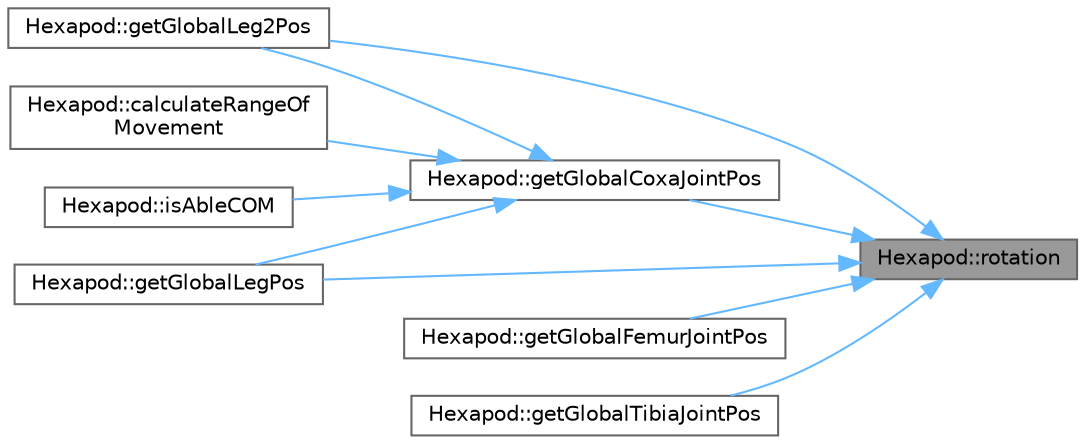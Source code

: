 digraph "Hexapod::rotation"
{
 // LATEX_PDF_SIZE
  bgcolor="transparent";
  edge [fontname=Helvetica,fontsize=10,labelfontname=Helvetica,labelfontsize=10];
  node [fontname=Helvetica,fontsize=10,shape=box,height=0.2,width=0.4];
  rankdir="RL";
  Node1 [id="Node000001",label="Hexapod::rotation",height=0.2,width=0.4,color="gray40", fillcolor="grey60", style="filled", fontcolor="black",tooltip=" "];
  Node1 -> Node2 [id="edge1_Node000001_Node000002",dir="back",color="steelblue1",style="solid",tooltip=" "];
  Node2 [id="Node000002",label="Hexapod::getGlobalCoxaJointPos",height=0.2,width=0.4,color="grey40", fillcolor="white", style="filled",URL="$class_hexapod.html#a58aa696cdc6ec754d38ce68e06ad3ae7",tooltip=" "];
  Node2 -> Node3 [id="edge2_Node000002_Node000003",dir="back",color="steelblue1",style="solid",tooltip=" "];
  Node3 [id="Node000003",label="Hexapod::calculateRangeOf\lMovement",height=0.2,width=0.4,color="grey40", fillcolor="white", style="filled",URL="$class_hexapod.html#afeed8bd3b2a0c55c4e1c3922d40990b2",tooltip=" "];
  Node2 -> Node4 [id="edge3_Node000002_Node000004",dir="back",color="steelblue1",style="solid",tooltip=" "];
  Node4 [id="Node000004",label="Hexapod::getGlobalLeg2Pos",height=0.2,width=0.4,color="grey40", fillcolor="white", style="filled",URL="$class_hexapod.html#a96e10a471cba8d0a087b7d2b7d20ee6e",tooltip=" "];
  Node2 -> Node5 [id="edge4_Node000002_Node000005",dir="back",color="steelblue1",style="solid",tooltip=" "];
  Node5 [id="Node000005",label="Hexapod::getGlobalLegPos",height=0.2,width=0.4,color="grey40", fillcolor="white", style="filled",URL="$class_hexapod.html#a9070af48883b85714430360772359bd2",tooltip=" "];
  Node2 -> Node6 [id="edge5_Node000002_Node000006",dir="back",color="steelblue1",style="solid",tooltip=" "];
  Node6 [id="Node000006",label="Hexapod::isAbleCOM",height=0.2,width=0.4,color="grey40", fillcolor="white", style="filled",URL="$class_hexapod.html#a0b271d16734bea90356a1998f348b8f6",tooltip=" "];
  Node1 -> Node7 [id="edge6_Node000001_Node000007",dir="back",color="steelblue1",style="solid",tooltip=" "];
  Node7 [id="Node000007",label="Hexapod::getGlobalFemurJointPos",height=0.2,width=0.4,color="grey40", fillcolor="white", style="filled",URL="$class_hexapod.html#ace35b1d5003be6ceffaa0a00787f6ec2",tooltip=" "];
  Node1 -> Node4 [id="edge7_Node000001_Node000004",dir="back",color="steelblue1",style="solid",tooltip=" "];
  Node1 -> Node5 [id="edge8_Node000001_Node000005",dir="back",color="steelblue1",style="solid",tooltip=" "];
  Node1 -> Node8 [id="edge9_Node000001_Node000008",dir="back",color="steelblue1",style="solid",tooltip=" "];
  Node8 [id="Node000008",label="Hexapod::getGlobalTibiaJointPos",height=0.2,width=0.4,color="grey40", fillcolor="white", style="filled",URL="$class_hexapod.html#ae64424f4a346397ac98b13aaa95fe380",tooltip=" "];
}
